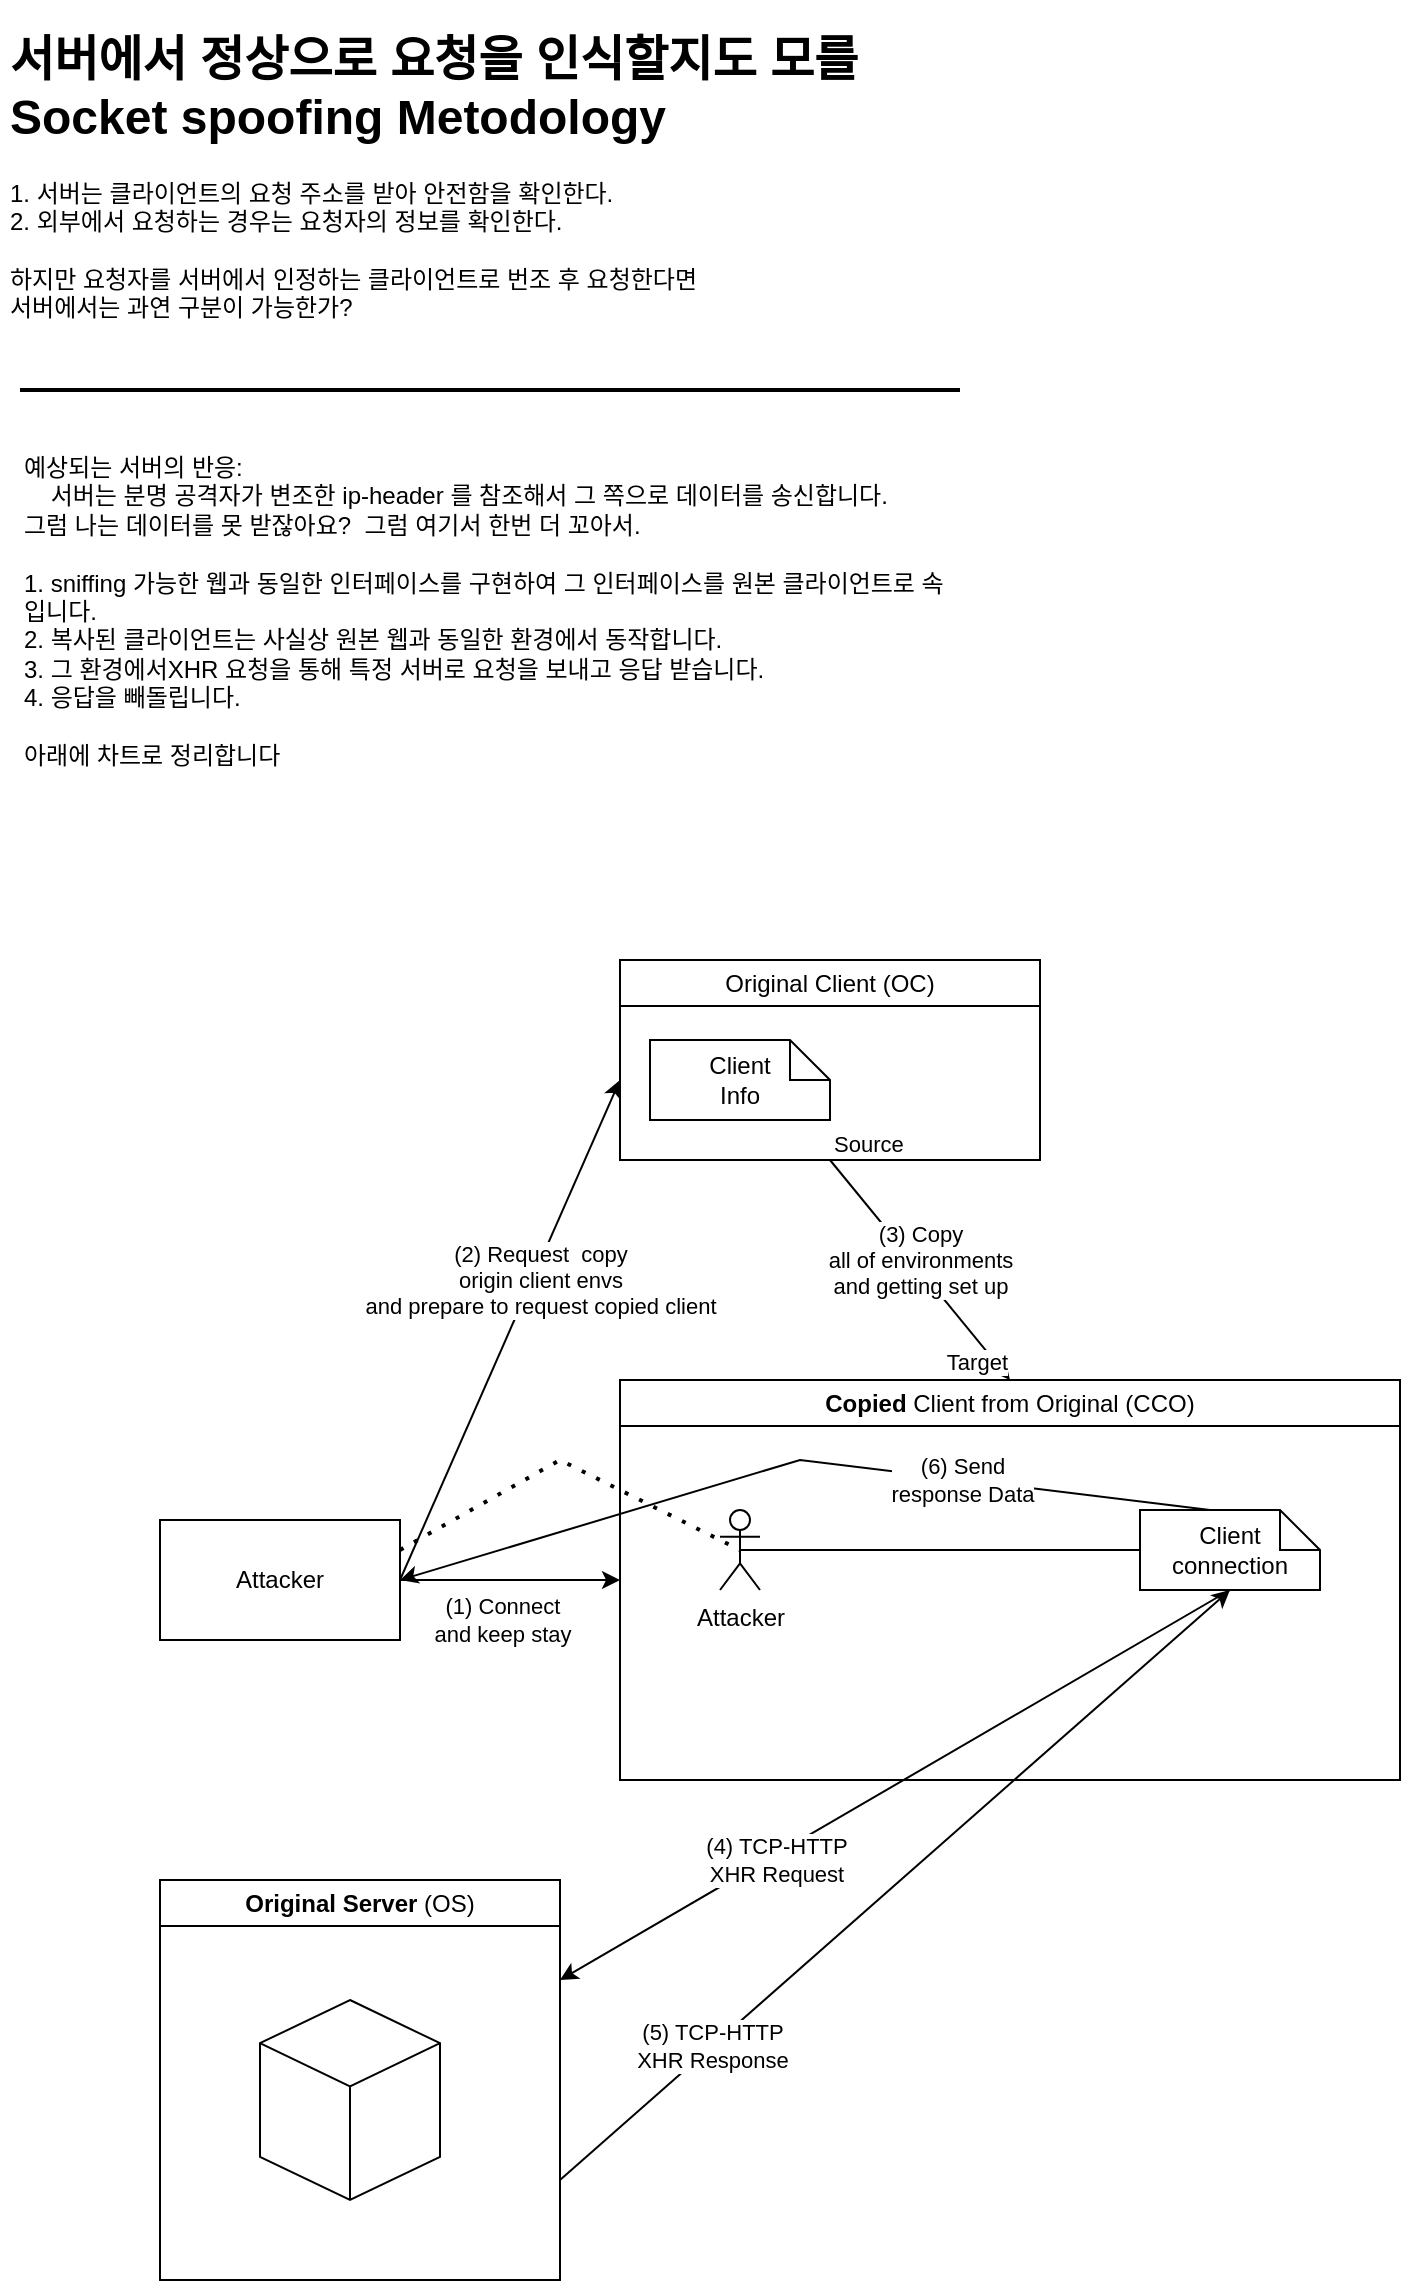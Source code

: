 <mxfile version="22.1.2" type="github">
  <diagram name="페이지-1" id="OHKVtTHseSdjjHzFOZQ9">
    <mxGraphModel dx="2074" dy="818" grid="1" gridSize="10" guides="1" tooltips="1" connect="1" arrows="1" fold="1" page="1" pageScale="1" pageWidth="827" pageHeight="1169" math="0" shadow="0">
      <root>
        <mxCell id="0" />
        <mxCell id="1" parent="0" />
        <mxCell id="AbGXusp30csZ8p60_5H7-7" style="edgeStyle=orthogonalEdgeStyle;rounded=0;orthogonalLoop=1;jettySize=auto;html=1;exitX=1;exitY=0.5;exitDx=0;exitDy=0;entryX=0;entryY=0.5;entryDx=0;entryDy=0;" edge="1" parent="1" source="AbGXusp30csZ8p60_5H7-1" target="AbGXusp30csZ8p60_5H7-4">
          <mxGeometry relative="1" as="geometry">
            <mxPoint x="390" y="830" as="targetPoint" />
          </mxGeometry>
        </mxCell>
        <mxCell id="AbGXusp30csZ8p60_5H7-8" value="(1) Connect&lt;br&gt;and keep stay" style="edgeLabel;html=1;align=center;verticalAlign=middle;resizable=0;points=[];" vertex="1" connectable="0" parent="AbGXusp30csZ8p60_5H7-7">
          <mxGeometry x="-0.3" y="-3" relative="1" as="geometry">
            <mxPoint x="12" y="17" as="offset" />
          </mxGeometry>
        </mxCell>
        <mxCell id="AbGXusp30csZ8p60_5H7-1" value="Attacker" style="rounded=0;whiteSpace=wrap;html=1;" vertex="1" parent="1">
          <mxGeometry x="100" y="770" width="120" height="60" as="geometry" />
        </mxCell>
        <mxCell id="AbGXusp30csZ8p60_5H7-4" value="Copied&amp;nbsp;&lt;span style=&quot;font-weight: 400;&quot;&gt;Client from Original (CCO)&lt;/span&gt;" style="swimlane;whiteSpace=wrap;html=1;" vertex="1" parent="1">
          <mxGeometry x="330" y="700" width="390" height="200" as="geometry" />
        </mxCell>
        <mxCell id="AbGXusp30csZ8p60_5H7-9" value="Attacker" style="shape=umlActor;verticalLabelPosition=bottom;verticalAlign=top;html=1;outlineConnect=0;" vertex="1" parent="AbGXusp30csZ8p60_5H7-4">
          <mxGeometry x="50" y="65" width="20" height="40" as="geometry" />
        </mxCell>
        <mxCell id="AbGXusp30csZ8p60_5H7-14" value="Client&lt;br&gt;connection" style="shape=note;size=20;whiteSpace=wrap;html=1;" vertex="1" parent="AbGXusp30csZ8p60_5H7-4">
          <mxGeometry x="260" y="65" width="90" height="40" as="geometry" />
        </mxCell>
        <mxCell id="AbGXusp30csZ8p60_5H7-33" value="" style="endArrow=none;html=1;rounded=0;entryX=0;entryY=0.5;entryDx=0;entryDy=0;entryPerimeter=0;exitX=0.5;exitY=0.5;exitDx=0;exitDy=0;exitPerimeter=0;" edge="1" parent="AbGXusp30csZ8p60_5H7-4" source="AbGXusp30csZ8p60_5H7-9" target="AbGXusp30csZ8p60_5H7-14">
          <mxGeometry width="50" height="50" relative="1" as="geometry">
            <mxPoint x="60" y="170" as="sourcePoint" />
            <mxPoint x="110" y="120" as="targetPoint" />
          </mxGeometry>
        </mxCell>
        <mxCell id="AbGXusp30csZ8p60_5H7-17" value="&lt;h1&gt;서버에서 정상으로 요청을 인식할지도 모를&lt;br&gt;Socket spoofing Metodology&lt;/h1&gt;&lt;p&gt;1. 서버는 클라이언트의 요청 주소를 받아 안전함을 확인한다.&lt;br&gt;2. 외부에서 요청하는 경우는 요청자의 정보를 확인한다.&lt;br&gt;&lt;br&gt;하지만 요청자를 서버에서 인정하는 클라이언트로 번조 후 요청한다면&lt;br&gt;서버에서는 과연 구분이 가능한가?&lt;/p&gt;" style="text;html=1;strokeColor=none;fillColor=none;spacing=5;spacingTop=-20;whiteSpace=wrap;overflow=hidden;rounded=0;" vertex="1" parent="1">
          <mxGeometry x="20" y="20" width="480" height="160" as="geometry" />
        </mxCell>
        <mxCell id="AbGXusp30csZ8p60_5H7-18" value="예상되는 서버의 반응:&lt;br&gt;&amp;nbsp; &amp;nbsp; 서버는 분명 공격자가 변조한 ip-header 를 참조해서 그 쪽으로 데이터를 송신합니다.&lt;br&gt;그럼 나는 데이터를 못 받잖아요?&amp;nbsp; 그럼 여기서 한번 더 꼬아서.&lt;br&gt;&lt;br&gt;1. sniffing 가능한 웹과 동일한 인터페이스를 구현하여 그 인터페이스를 원본 클라이언트로 속입니다.&lt;br&gt;2. 복사된 클라이언트는 사실상 원본 웹과 동일한 환경에서 동작합니다.&lt;br&gt;3. 그 환경에서XHR 요청을 통해 특정 서버로 요청을 보내고 응답 받습니다.&lt;br&gt;4. 응답을 빼돌립니다.&lt;br&gt;&lt;br&gt;아래에 차트로 정리합니다&lt;br&gt;&lt;br&gt;&lt;br&gt;&amp;nbsp; &amp;nbsp;&amp;nbsp;" style="text;html=1;strokeColor=none;fillColor=none;align=left;verticalAlign=top;whiteSpace=wrap;rounded=0;" vertex="1" parent="1">
          <mxGeometry x="30" y="230" width="470" height="170" as="geometry" />
        </mxCell>
        <mxCell id="AbGXusp30csZ8p60_5H7-19" value="" style="line;strokeWidth=2;html=1;" vertex="1" parent="1">
          <mxGeometry x="30" y="200" width="470" height="10" as="geometry" />
        </mxCell>
        <mxCell id="AbGXusp30csZ8p60_5H7-20" value="Original Server&amp;nbsp;&lt;span style=&quot;font-weight: 400;&quot;&gt;(OS)&lt;/span&gt;" style="swimlane;whiteSpace=wrap;html=1;" vertex="1" parent="1">
          <mxGeometry x="100" y="950" width="200" height="200" as="geometry" />
        </mxCell>
        <mxCell id="AbGXusp30csZ8p60_5H7-26" value="" style="html=1;whiteSpace=wrap;shape=isoCube2;backgroundOutline=1;isoAngle=15;" vertex="1" parent="AbGXusp30csZ8p60_5H7-20">
          <mxGeometry x="50" y="60" width="90" height="100" as="geometry" />
        </mxCell>
        <mxCell id="AbGXusp30csZ8p60_5H7-27" value="" style="endArrow=classic;html=1;rounded=0;exitX=0.5;exitY=1;exitDx=0;exitDy=0;exitPerimeter=0;entryX=1;entryY=0.25;entryDx=0;entryDy=0;" edge="1" parent="1" source="AbGXusp30csZ8p60_5H7-14" target="AbGXusp30csZ8p60_5H7-20">
          <mxGeometry width="50" height="50" relative="1" as="geometry">
            <mxPoint x="390" y="870" as="sourcePoint" />
            <mxPoint x="440" y="820" as="targetPoint" />
          </mxGeometry>
        </mxCell>
        <mxCell id="AbGXusp30csZ8p60_5H7-28" value="(4) TCP-HTTP&lt;br&gt;XHR Request" style="edgeLabel;html=1;align=center;verticalAlign=middle;resizable=0;points=[];" vertex="1" connectable="0" parent="AbGXusp30csZ8p60_5H7-27">
          <mxGeometry x="0.203" y="1" relative="1" as="geometry">
            <mxPoint x="-26" y="17" as="offset" />
          </mxGeometry>
        </mxCell>
        <mxCell id="AbGXusp30csZ8p60_5H7-29" value="" style="endArrow=classic;html=1;rounded=0;entryX=0.5;entryY=1;entryDx=0;entryDy=0;entryPerimeter=0;exitX=1;exitY=0.75;exitDx=0;exitDy=0;" edge="1" parent="1" source="AbGXusp30csZ8p60_5H7-20" target="AbGXusp30csZ8p60_5H7-14">
          <mxGeometry width="50" height="50" relative="1" as="geometry">
            <mxPoint x="500" y="1160" as="sourcePoint" />
            <mxPoint x="550" y="1110" as="targetPoint" />
          </mxGeometry>
        </mxCell>
        <mxCell id="AbGXusp30csZ8p60_5H7-31" value="(5) TCP-HTTP&lt;br&gt;XHR Response" style="edgeLabel;html=1;align=center;verticalAlign=middle;resizable=0;points=[];" vertex="1" connectable="0" parent="AbGXusp30csZ8p60_5H7-29">
          <mxGeometry x="-0.546" relative="1" as="geometry">
            <mxPoint as="offset" />
          </mxGeometry>
        </mxCell>
        <mxCell id="AbGXusp30csZ8p60_5H7-32" value="" style="endArrow=none;dashed=1;html=1;dashPattern=1 3;strokeWidth=2;rounded=0;entryX=0.5;entryY=0.5;entryDx=0;entryDy=0;entryPerimeter=0;exitX=1;exitY=0.25;exitDx=0;exitDy=0;" edge="1" parent="1" source="AbGXusp30csZ8p60_5H7-1" target="AbGXusp30csZ8p60_5H7-9">
          <mxGeometry width="50" height="50" relative="1" as="geometry">
            <mxPoint x="410" y="795" as="sourcePoint" />
            <mxPoint x="600" y="795" as="targetPoint" />
            <Array as="points">
              <mxPoint x="300" y="740" />
            </Array>
          </mxGeometry>
        </mxCell>
        <mxCell id="AbGXusp30csZ8p60_5H7-34" value="" style="endArrow=classic;html=1;rounded=0;exitX=0;exitY=0;exitDx=35;exitDy=0;exitPerimeter=0;entryX=1;entryY=0.5;entryDx=0;entryDy=0;" edge="1" parent="1" source="AbGXusp30csZ8p60_5H7-14" target="AbGXusp30csZ8p60_5H7-1">
          <mxGeometry width="50" height="50" relative="1" as="geometry">
            <mxPoint x="390" y="870" as="sourcePoint" />
            <mxPoint x="230" y="860" as="targetPoint" />
            <Array as="points">
              <mxPoint x="420" y="740" />
            </Array>
          </mxGeometry>
        </mxCell>
        <mxCell id="AbGXusp30csZ8p60_5H7-35" value="(6) Send &lt;br&gt;response Data" style="edgeLabel;html=1;align=center;verticalAlign=middle;resizable=0;points=[];" vertex="1" connectable="0" parent="AbGXusp30csZ8p60_5H7-34">
          <mxGeometry x="-0.315" y="-2" relative="1" as="geometry">
            <mxPoint x="16" y="4" as="offset" />
          </mxGeometry>
        </mxCell>
        <mxCell id="AbGXusp30csZ8p60_5H7-36" value="&lt;span style=&quot;font-weight: 400;&quot;&gt;Original Client (OC)&lt;/span&gt;" style="swimlane;whiteSpace=wrap;html=1;" vertex="1" parent="1">
          <mxGeometry x="330" y="490" width="210" height="100" as="geometry" />
        </mxCell>
        <mxCell id="AbGXusp30csZ8p60_5H7-38" value="Client&lt;br&gt;Info" style="shape=note;size=20;whiteSpace=wrap;html=1;" vertex="1" parent="AbGXusp30csZ8p60_5H7-36">
          <mxGeometry x="15" y="40" width="90" height="40" as="geometry" />
        </mxCell>
        <mxCell id="AbGXusp30csZ8p60_5H7-40" value="" style="endArrow=classic;html=1;rounded=0;exitX=0.5;exitY=1;exitDx=0;exitDy=0;entryX=0.5;entryY=0;entryDx=0;entryDy=0;" edge="1" parent="1" source="AbGXusp30csZ8p60_5H7-36" target="AbGXusp30csZ8p60_5H7-4">
          <mxGeometry relative="1" as="geometry">
            <mxPoint x="290" y="650" as="sourcePoint" />
            <mxPoint x="450" y="650" as="targetPoint" />
          </mxGeometry>
        </mxCell>
        <mxCell id="AbGXusp30csZ8p60_5H7-41" value="(3) Copy &lt;br&gt;all of environments&lt;br&gt;and getting set up" style="edgeLabel;resizable=0;html=1;align=center;verticalAlign=middle;" connectable="0" vertex="1" parent="AbGXusp30csZ8p60_5H7-40">
          <mxGeometry relative="1" as="geometry">
            <mxPoint y="-5" as="offset" />
          </mxGeometry>
        </mxCell>
        <mxCell id="AbGXusp30csZ8p60_5H7-42" value="Source" style="edgeLabel;resizable=0;html=1;align=left;verticalAlign=bottom;" connectable="0" vertex="1" parent="AbGXusp30csZ8p60_5H7-40">
          <mxGeometry x="-1" relative="1" as="geometry" />
        </mxCell>
        <mxCell id="AbGXusp30csZ8p60_5H7-43" value="Target" style="edgeLabel;resizable=0;html=1;align=right;verticalAlign=bottom;" connectable="0" vertex="1" parent="AbGXusp30csZ8p60_5H7-40">
          <mxGeometry x="1" relative="1" as="geometry" />
        </mxCell>
        <mxCell id="AbGXusp30csZ8p60_5H7-44" value="" style="endArrow=classic;html=1;rounded=0;exitX=1;exitY=0.5;exitDx=0;exitDy=0;" edge="1" parent="1" source="AbGXusp30csZ8p60_5H7-1">
          <mxGeometry width="50" height="50" relative="1" as="geometry">
            <mxPoint x="200" y="670" as="sourcePoint" />
            <mxPoint x="330" y="550" as="targetPoint" />
          </mxGeometry>
        </mxCell>
        <mxCell id="AbGXusp30csZ8p60_5H7-45" value="(2) Request&amp;nbsp; copy&lt;br&gt;origin client envs&lt;br&gt;and prepare to request copied client" style="edgeLabel;html=1;align=center;verticalAlign=middle;resizable=0;points=[];" vertex="1" connectable="0" parent="AbGXusp30csZ8p60_5H7-44">
          <mxGeometry x="0.095" relative="1" as="geometry">
            <mxPoint x="10" y="-13" as="offset" />
          </mxGeometry>
        </mxCell>
      </root>
    </mxGraphModel>
  </diagram>
</mxfile>
